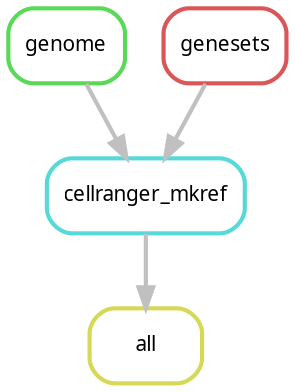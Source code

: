 digraph snakemake_dag {
    graph[bgcolor=white, margin=0];
    node[shape=box, style=rounded, fontname=sans,                 fontsize=10, penwidth=2];
    edge[penwidth=2, color=grey];
	0[label = "all", color = "0.17 0.6 0.85", style="rounded"];
	1[label = "cellranger_mkref", color = "0.50 0.6 0.85", style="rounded"];
	2[label = "genome", color = "0.33 0.6 0.85", style="rounded"];
	3[label = "genesets", color = "0.00 0.6 0.85", style="rounded"];
	1 -> 0
	2 -> 1
	3 -> 1
}            
